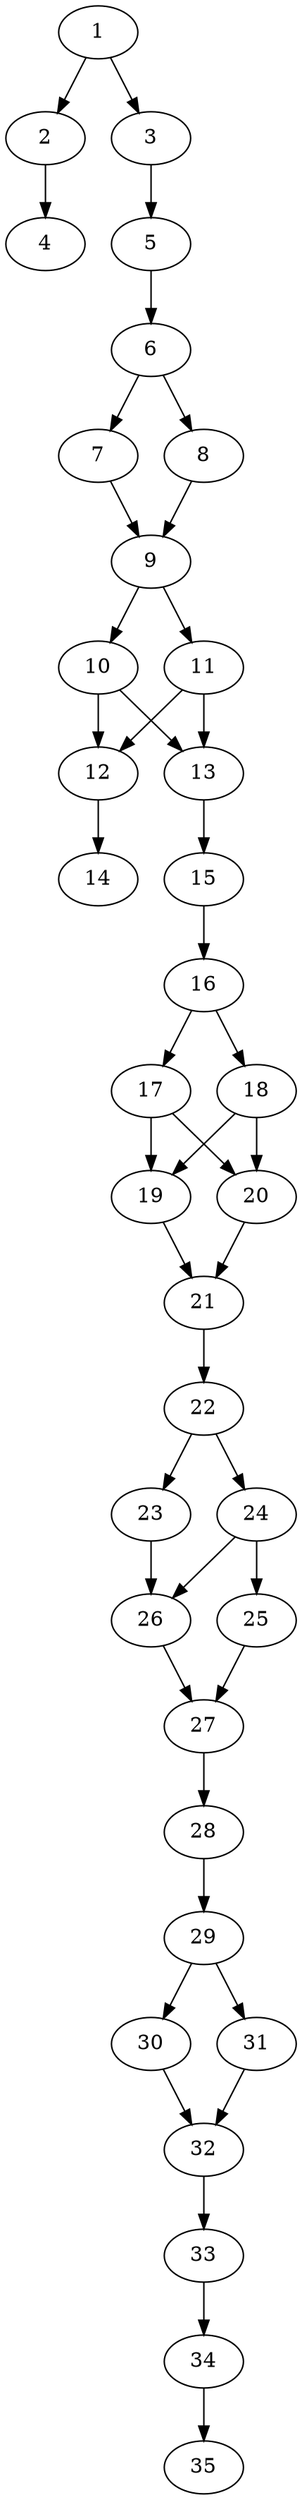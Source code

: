 // DAG automatically generated by daggen at Thu Oct  3 14:05:37 2019
// ./daggen --dot -n 35 --ccr 0.3 --fat 0.3 --regular 0.7 --density 0.7 --mindata 5242880 --maxdata 52428800 
digraph G {
  1 [size="58402133", alpha="0.19", expect_size="17520640"] 
  1 -> 2 [size ="17520640"]
  1 -> 3 [size ="17520640"]
  2 [size="17902933", alpha="0.12", expect_size="5370880"] 
  2 -> 4 [size ="5370880"]
  3 [size="134092800", alpha="0.12", expect_size="40227840"] 
  3 -> 5 [size ="40227840"]
  4 [size="85282133", alpha="0.10", expect_size="25584640"] 
  5 [size="154716160", alpha="0.07", expect_size="46414848"] 
  5 -> 6 [size ="46414848"]
  6 [size="151487147", alpha="0.18", expect_size="45446144"] 
  6 -> 7 [size ="45446144"]
  6 -> 8 [size ="45446144"]
  7 [size="99396267", alpha="0.06", expect_size="29818880"] 
  7 -> 9 [size ="29818880"]
  8 [size="80773120", alpha="0.12", expect_size="24231936"] 
  8 -> 9 [size ="24231936"]
  9 [size="120084480", alpha="0.06", expect_size="36025344"] 
  9 -> 10 [size ="36025344"]
  9 -> 11 [size ="36025344"]
  10 [size="28955307", alpha="0.11", expect_size="8686592"] 
  10 -> 12 [size ="8686592"]
  10 -> 13 [size ="8686592"]
  11 [size="54545067", alpha="0.18", expect_size="16363520"] 
  11 -> 12 [size ="16363520"]
  11 -> 13 [size ="16363520"]
  12 [size="43089920", alpha="0.09", expect_size="12926976"] 
  12 -> 14 [size ="12926976"]
  13 [size="137854293", alpha="0.04", expect_size="41356288"] 
  13 -> 15 [size ="41356288"]
  14 [size="74059093", alpha="0.05", expect_size="22217728"] 
  15 [size="149449387", alpha="0.06", expect_size="44834816"] 
  15 -> 16 [size ="44834816"]
  16 [size="49646933", alpha="0.08", expect_size="14894080"] 
  16 -> 17 [size ="14894080"]
  16 -> 18 [size ="14894080"]
  17 [size="35242667", alpha="0.14", expect_size="10572800"] 
  17 -> 19 [size ="10572800"]
  17 -> 20 [size ="10572800"]
  18 [size="79189333", alpha="0.14", expect_size="23756800"] 
  18 -> 19 [size ="23756800"]
  18 -> 20 [size ="23756800"]
  19 [size="170028373", alpha="0.18", expect_size="51008512"] 
  19 -> 21 [size ="51008512"]
  20 [size="61071360", alpha="0.06", expect_size="18321408"] 
  20 -> 21 [size ="18321408"]
  21 [size="143820800", alpha="0.19", expect_size="43146240"] 
  21 -> 22 [size ="43146240"]
  22 [size="131727360", alpha="0.13", expect_size="39518208"] 
  22 -> 23 [size ="39518208"]
  22 -> 24 [size ="39518208"]
  23 [size="46452053", alpha="0.01", expect_size="13935616"] 
  23 -> 26 [size ="13935616"]
  24 [size="76516693", alpha="0.18", expect_size="22955008"] 
  24 -> 25 [size ="22955008"]
  24 -> 26 [size ="22955008"]
  25 [size="116384427", alpha="0.12", expect_size="34915328"] 
  25 -> 27 [size ="34915328"]
  26 [size="162624853", alpha="0.03", expect_size="48787456"] 
  26 -> 27 [size ="48787456"]
  27 [size="70734507", alpha="0.05", expect_size="21220352"] 
  27 -> 28 [size ="21220352"]
  28 [size="23125333", alpha="0.15", expect_size="6937600"] 
  28 -> 29 [size ="6937600"]
  29 [size="132150613", alpha="0.18", expect_size="39645184"] 
  29 -> 30 [size ="39645184"]
  29 -> 31 [size ="39645184"]
  30 [size="116858880", alpha="0.02", expect_size="35057664"] 
  30 -> 32 [size ="35057664"]
  31 [size="165399893", alpha="0.11", expect_size="49619968"] 
  31 -> 32 [size ="49619968"]
  32 [size="161416533", alpha="0.03", expect_size="48424960"] 
  32 -> 33 [size ="48424960"]
  33 [size="105342293", alpha="0.11", expect_size="31602688"] 
  33 -> 34 [size ="31602688"]
  34 [size="113793707", alpha="0.06", expect_size="34138112"] 
  34 -> 35 [size ="34138112"]
  35 [size="97290240", alpha="0.17", expect_size="29187072"] 
}
